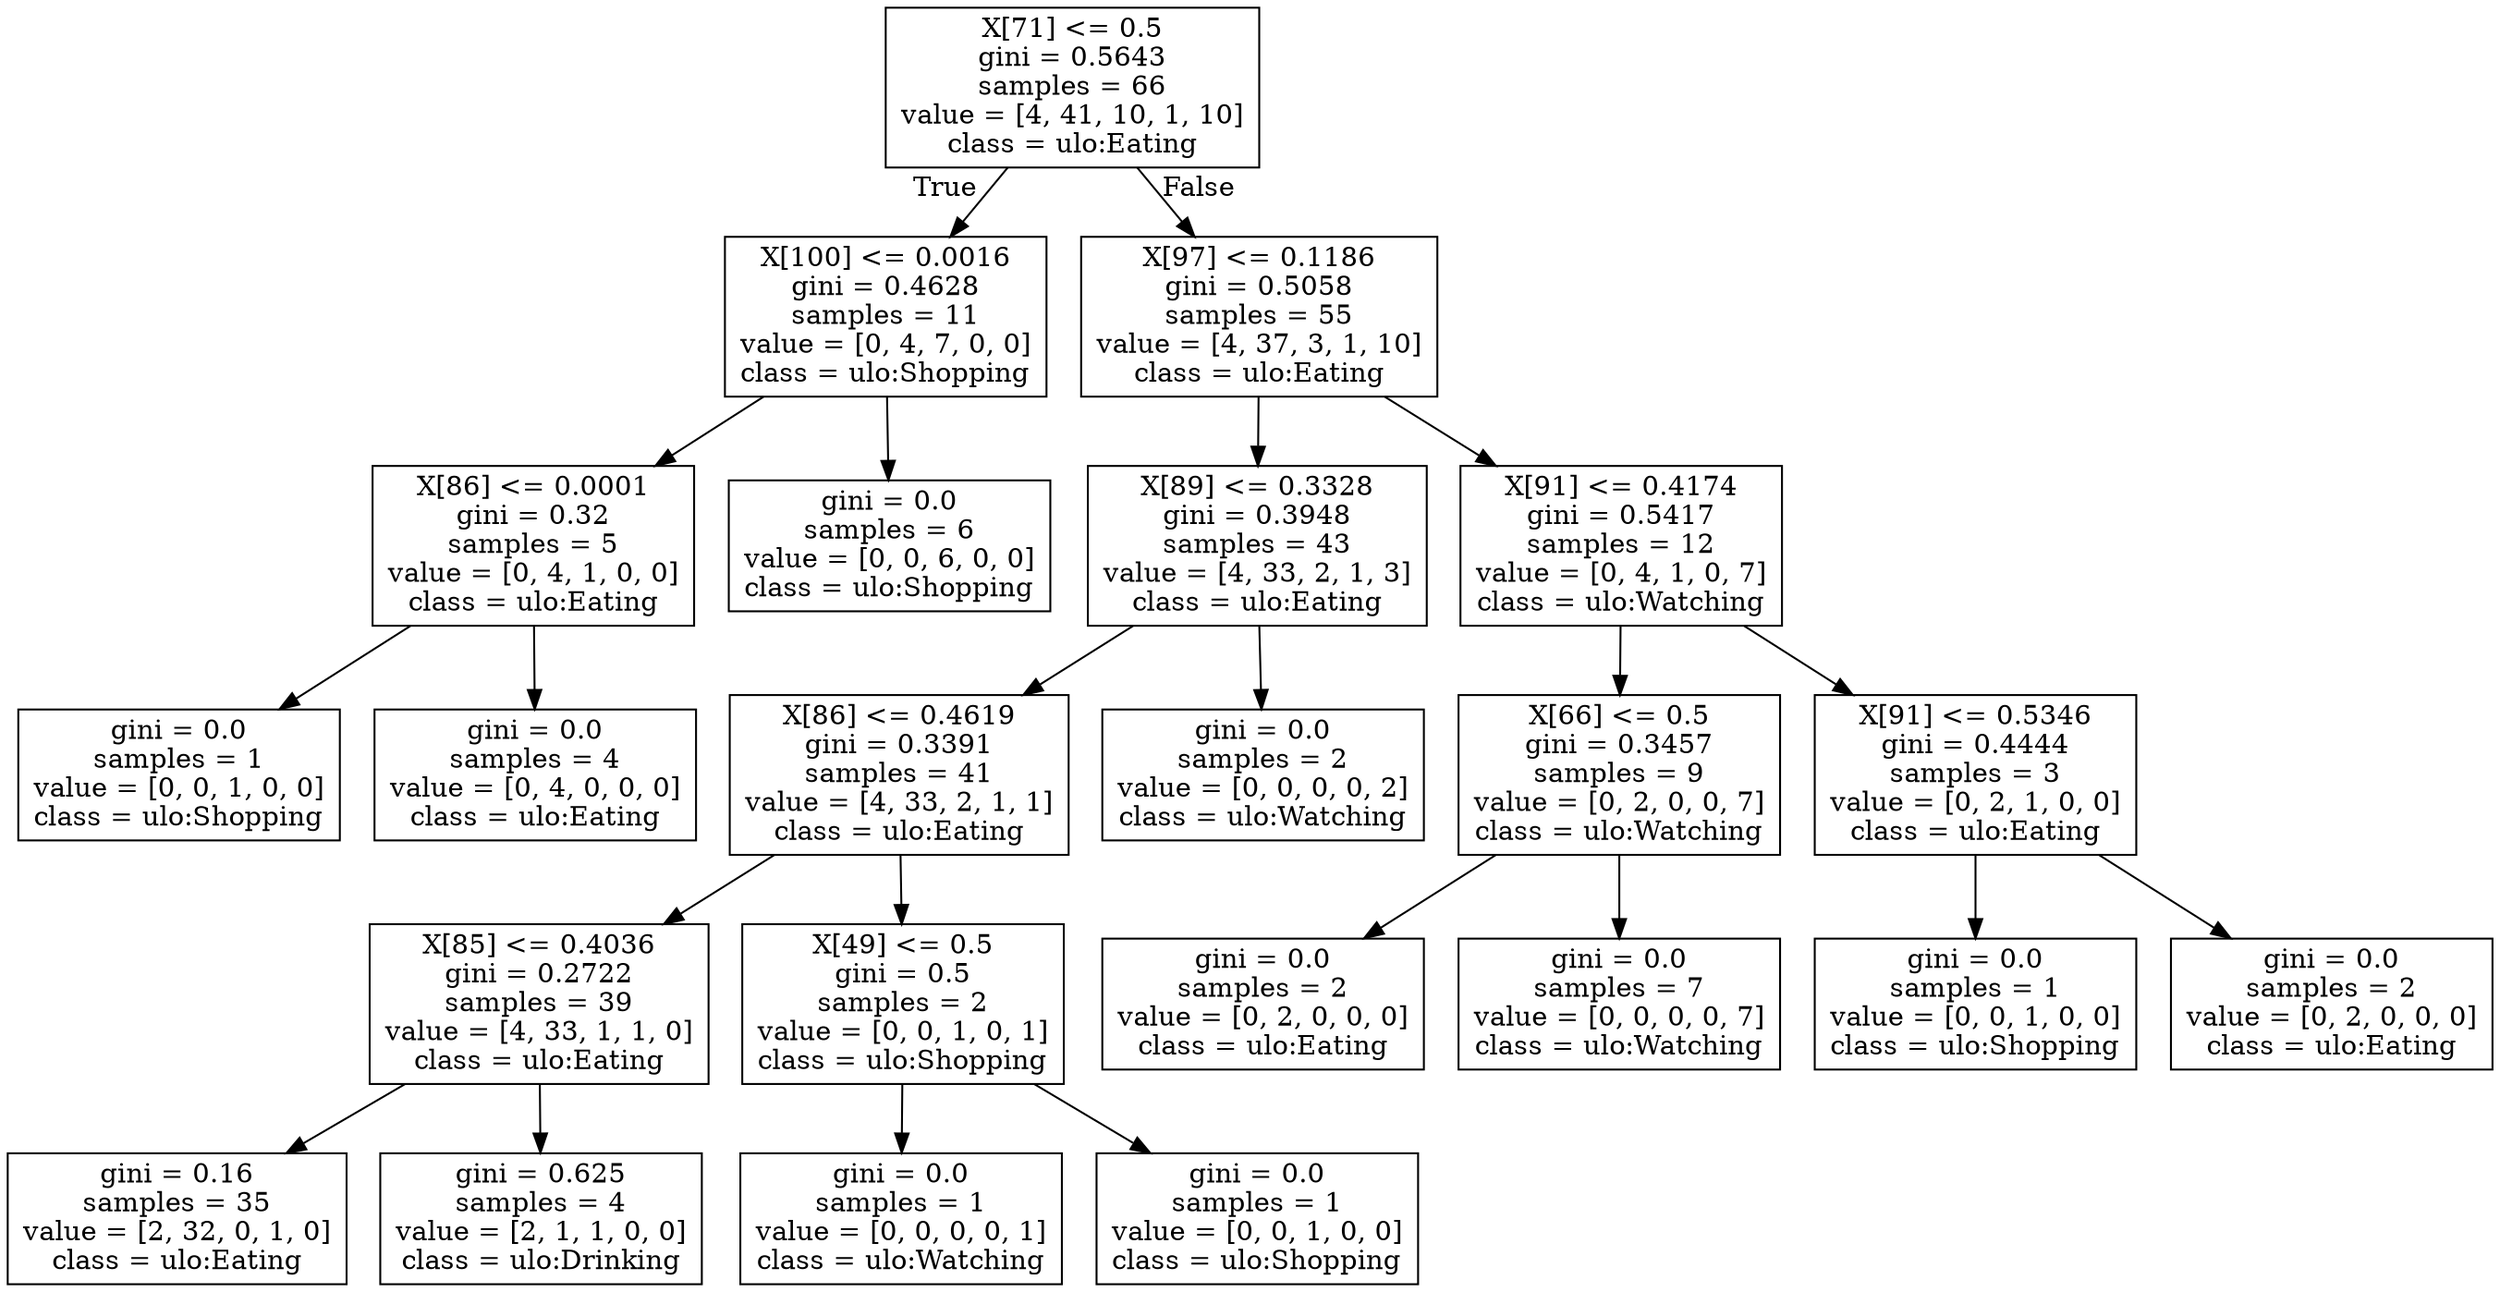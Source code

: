 digraph Tree {
node [shape=box] ;
0 [label="X[71] <= 0.5\ngini = 0.5643\nsamples = 66\nvalue = [4, 41, 10, 1, 10]\nclass = ulo:Eating"] ;
1 [label="X[100] <= 0.0016\ngini = 0.4628\nsamples = 11\nvalue = [0, 4, 7, 0, 0]\nclass = ulo:Shopping"] ;
0 -> 1 [labeldistance=2.5, labelangle=45, headlabel="True"] ;
2 [label="X[86] <= 0.0001\ngini = 0.32\nsamples = 5\nvalue = [0, 4, 1, 0, 0]\nclass = ulo:Eating"] ;
1 -> 2 ;
3 [label="gini = 0.0\nsamples = 1\nvalue = [0, 0, 1, 0, 0]\nclass = ulo:Shopping"] ;
2 -> 3 ;
4 [label="gini = 0.0\nsamples = 4\nvalue = [0, 4, 0, 0, 0]\nclass = ulo:Eating"] ;
2 -> 4 ;
5 [label="gini = 0.0\nsamples = 6\nvalue = [0, 0, 6, 0, 0]\nclass = ulo:Shopping"] ;
1 -> 5 ;
6 [label="X[97] <= 0.1186\ngini = 0.5058\nsamples = 55\nvalue = [4, 37, 3, 1, 10]\nclass = ulo:Eating"] ;
0 -> 6 [labeldistance=2.5, labelangle=-45, headlabel="False"] ;
7 [label="X[89] <= 0.3328\ngini = 0.3948\nsamples = 43\nvalue = [4, 33, 2, 1, 3]\nclass = ulo:Eating"] ;
6 -> 7 ;
8 [label="X[86] <= 0.4619\ngini = 0.3391\nsamples = 41\nvalue = [4, 33, 2, 1, 1]\nclass = ulo:Eating"] ;
7 -> 8 ;
9 [label="X[85] <= 0.4036\ngini = 0.2722\nsamples = 39\nvalue = [4, 33, 1, 1, 0]\nclass = ulo:Eating"] ;
8 -> 9 ;
10 [label="gini = 0.16\nsamples = 35\nvalue = [2, 32, 0, 1, 0]\nclass = ulo:Eating"] ;
9 -> 10 ;
11 [label="gini = 0.625\nsamples = 4\nvalue = [2, 1, 1, 0, 0]\nclass = ulo:Drinking"] ;
9 -> 11 ;
12 [label="X[49] <= 0.5\ngini = 0.5\nsamples = 2\nvalue = [0, 0, 1, 0, 1]\nclass = ulo:Shopping"] ;
8 -> 12 ;
13 [label="gini = 0.0\nsamples = 1\nvalue = [0, 0, 0, 0, 1]\nclass = ulo:Watching"] ;
12 -> 13 ;
14 [label="gini = 0.0\nsamples = 1\nvalue = [0, 0, 1, 0, 0]\nclass = ulo:Shopping"] ;
12 -> 14 ;
15 [label="gini = 0.0\nsamples = 2\nvalue = [0, 0, 0, 0, 2]\nclass = ulo:Watching"] ;
7 -> 15 ;
16 [label="X[91] <= 0.4174\ngini = 0.5417\nsamples = 12\nvalue = [0, 4, 1, 0, 7]\nclass = ulo:Watching"] ;
6 -> 16 ;
17 [label="X[66] <= 0.5\ngini = 0.3457\nsamples = 9\nvalue = [0, 2, 0, 0, 7]\nclass = ulo:Watching"] ;
16 -> 17 ;
18 [label="gini = 0.0\nsamples = 2\nvalue = [0, 2, 0, 0, 0]\nclass = ulo:Eating"] ;
17 -> 18 ;
19 [label="gini = 0.0\nsamples = 7\nvalue = [0, 0, 0, 0, 7]\nclass = ulo:Watching"] ;
17 -> 19 ;
20 [label="X[91] <= 0.5346\ngini = 0.4444\nsamples = 3\nvalue = [0, 2, 1, 0, 0]\nclass = ulo:Eating"] ;
16 -> 20 ;
21 [label="gini = 0.0\nsamples = 1\nvalue = [0, 0, 1, 0, 0]\nclass = ulo:Shopping"] ;
20 -> 21 ;
22 [label="gini = 0.0\nsamples = 2\nvalue = [0, 2, 0, 0, 0]\nclass = ulo:Eating"] ;
20 -> 22 ;
}